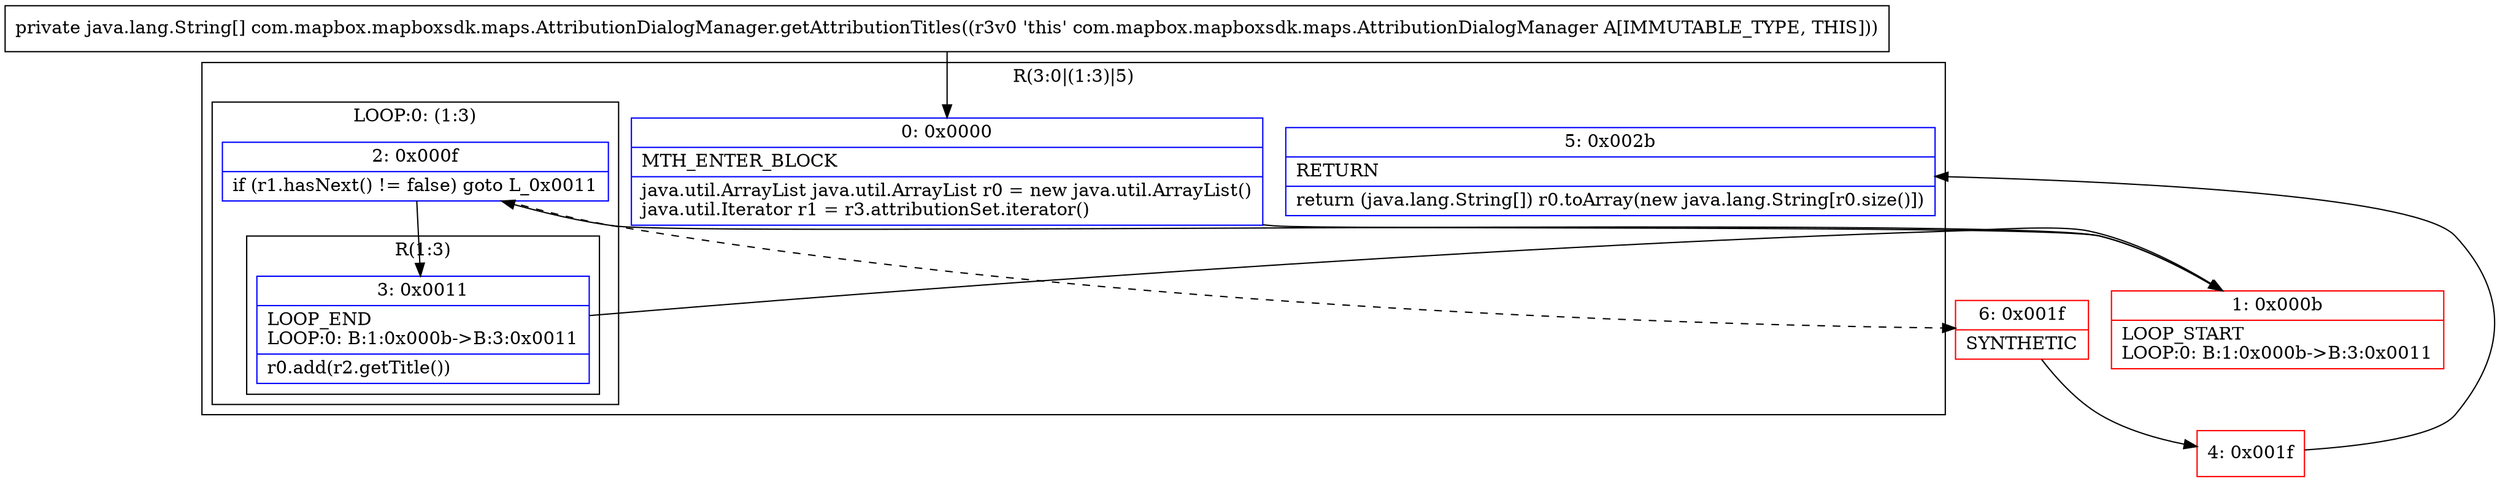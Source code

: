 digraph "CFG forcom.mapbox.mapboxsdk.maps.AttributionDialogManager.getAttributionTitles()[Ljava\/lang\/String;" {
subgraph cluster_Region_1657950838 {
label = "R(3:0|(1:3)|5)";
node [shape=record,color=blue];
Node_0 [shape=record,label="{0\:\ 0x0000|MTH_ENTER_BLOCK\l|java.util.ArrayList java.util.ArrayList r0 = new java.util.ArrayList()\ljava.util.Iterator r1 = r3.attributionSet.iterator()\l}"];
subgraph cluster_LoopRegion_115471020 {
label = "LOOP:0: (1:3)";
node [shape=record,color=blue];
Node_2 [shape=record,label="{2\:\ 0x000f|if (r1.hasNext() != false) goto L_0x0011\l}"];
subgraph cluster_Region_726954856 {
label = "R(1:3)";
node [shape=record,color=blue];
Node_3 [shape=record,label="{3\:\ 0x0011|LOOP_END\lLOOP:0: B:1:0x000b\-\>B:3:0x0011\l|r0.add(r2.getTitle())\l}"];
}
}
Node_5 [shape=record,label="{5\:\ 0x002b|RETURN\l|return (java.lang.String[]) r0.toArray(new java.lang.String[r0.size()])\l}"];
}
Node_1 [shape=record,color=red,label="{1\:\ 0x000b|LOOP_START\lLOOP:0: B:1:0x000b\-\>B:3:0x0011\l}"];
Node_4 [shape=record,color=red,label="{4\:\ 0x001f}"];
Node_6 [shape=record,color=red,label="{6\:\ 0x001f|SYNTHETIC\l}"];
MethodNode[shape=record,label="{private java.lang.String[] com.mapbox.mapboxsdk.maps.AttributionDialogManager.getAttributionTitles((r3v0 'this' com.mapbox.mapboxsdk.maps.AttributionDialogManager A[IMMUTABLE_TYPE, THIS])) }"];
MethodNode -> Node_0;
Node_0 -> Node_1;
Node_2 -> Node_3;
Node_2 -> Node_6[style=dashed];
Node_3 -> Node_1;
Node_1 -> Node_2;
Node_4 -> Node_5;
Node_6 -> Node_4;
}

